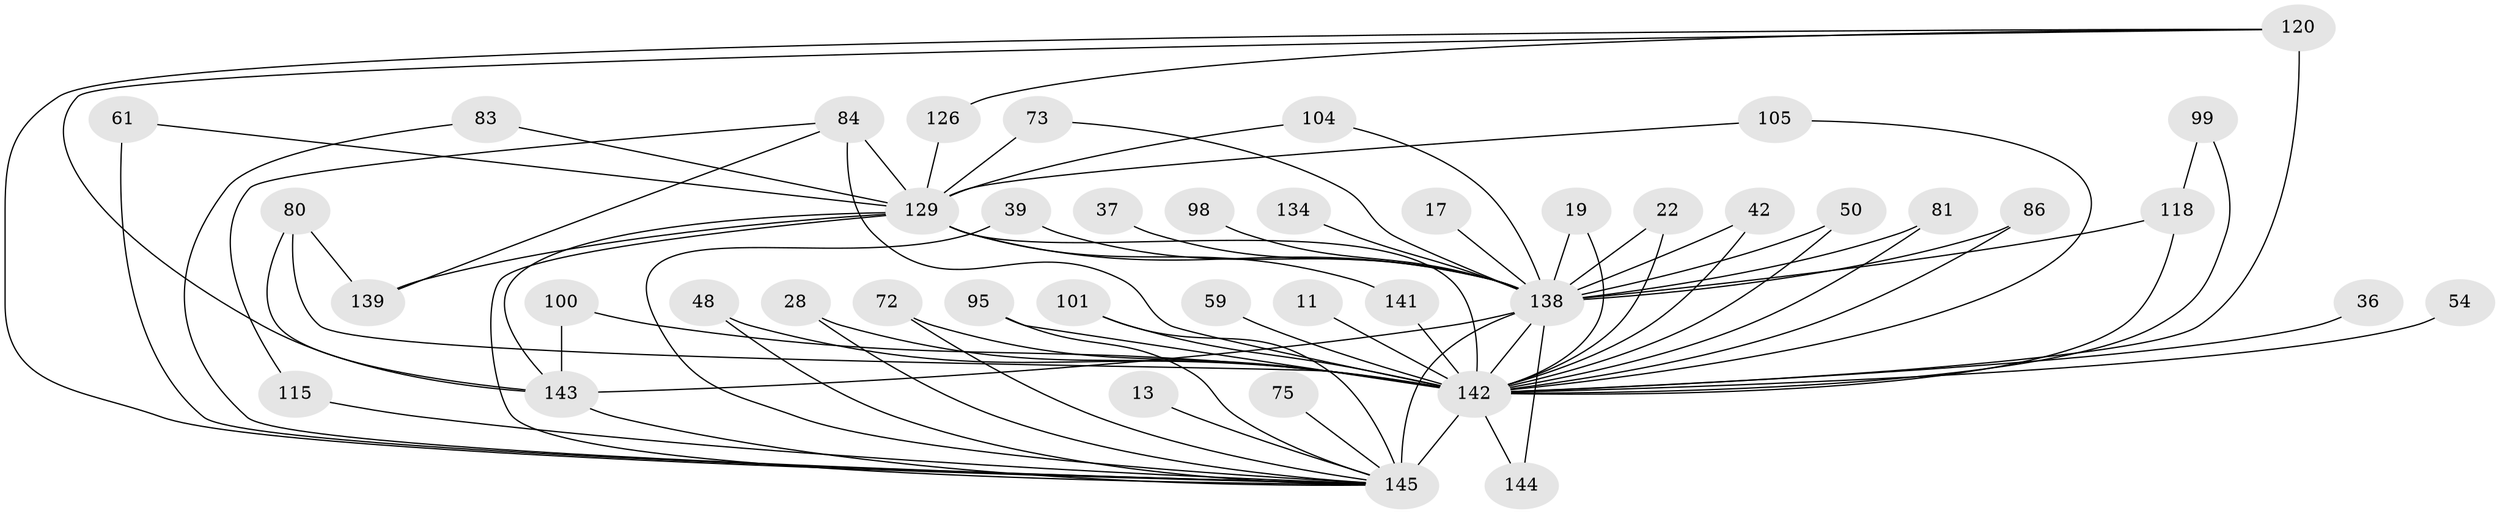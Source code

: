 // original degree distribution, {15: 0.006896551724137931, 30: 0.013793103448275862, 37: 0.006896551724137931, 25: 0.006896551724137931, 26: 0.006896551724137931, 19: 0.006896551724137931, 23: 0.013793103448275862, 20: 0.006896551724137931, 2: 0.5517241379310345, 5: 0.034482758620689655, 7: 0.020689655172413793, 3: 0.1793103448275862, 8: 0.006896551724137931, 6: 0.034482758620689655, 4: 0.10344827586206896}
// Generated by graph-tools (version 1.1) at 2025/49/03/04/25 21:49:52]
// undirected, 43 vertices, 77 edges
graph export_dot {
graph [start="1"]
  node [color=gray90,style=filled];
  11;
  13;
  17;
  19;
  22;
  28 [super="+18"];
  36;
  37;
  39;
  42;
  48;
  50;
  54;
  59;
  61 [super="+32"];
  72;
  73 [super="+15"];
  75;
  80 [super="+78"];
  81;
  83;
  84 [super="+35+40"];
  86 [super="+76"];
  95;
  98;
  99;
  100;
  101 [super="+53"];
  104;
  105;
  115;
  118 [super="+96+45"];
  120 [super="+106+119"];
  126;
  129 [super="+122+77+103+125+6+94"];
  134;
  138 [super="+123+132"];
  139 [super="+38+107"];
  141 [super="+97"];
  142 [super="+43+111+63+89+137+135"];
  143 [super="+44+82+114"];
  144;
  145 [super="+116+136+140+127"];
  11 -- 142 [weight=2];
  13 -- 145 [weight=2];
  17 -- 138;
  19 -- 138;
  19 -- 142;
  22 -- 138;
  22 -- 142;
  28 -- 142 [weight=3];
  28 -- 145 [weight=2];
  36 -- 142;
  37 -- 138;
  39 -- 145;
  39 -- 138;
  42 -- 138;
  42 -- 142;
  48 -- 142;
  48 -- 145;
  50 -- 138;
  50 -- 142;
  54 -- 142 [weight=2];
  59 -- 142 [weight=2];
  61 -- 129;
  61 -- 145 [weight=2];
  72 -- 142;
  72 -- 145;
  73 -- 129 [weight=2];
  73 -- 138;
  75 -- 145 [weight=2];
  80 -- 139;
  80 -- 142;
  80 -- 143;
  81 -- 138;
  81 -- 142;
  83 -- 129;
  83 -- 145;
  84 -- 139 [weight=2];
  84 -- 115;
  84 -- 129;
  84 -- 142 [weight=4];
  86 -- 142 [weight=3];
  86 -- 138;
  95 -- 142;
  95 -- 145;
  98 -- 138;
  99 -- 118;
  99 -- 142;
  100 -- 142;
  100 -- 143;
  101 -- 142;
  101 -- 145;
  104 -- 129;
  104 -- 138;
  105 -- 129;
  105 -- 142;
  115 -- 145;
  118 -- 142;
  118 -- 138 [weight=8];
  120 -- 143;
  120 -- 142 [weight=7];
  120 -- 126;
  120 -- 145 [weight=3];
  126 -- 129;
  129 -- 139 [weight=3];
  129 -- 141;
  129 -- 143 [weight=2];
  129 -- 142 [weight=22];
  129 -- 145 [weight=5];
  129 -- 138 [weight=5];
  134 -- 138 [weight=2];
  138 -- 145 [weight=12];
  138 -- 142 [weight=23];
  138 -- 143 [weight=2];
  138 -- 144;
  141 -- 142 [weight=2];
  142 -- 145 [weight=20];
  142 -- 144;
  143 -- 145 [weight=5];
}

